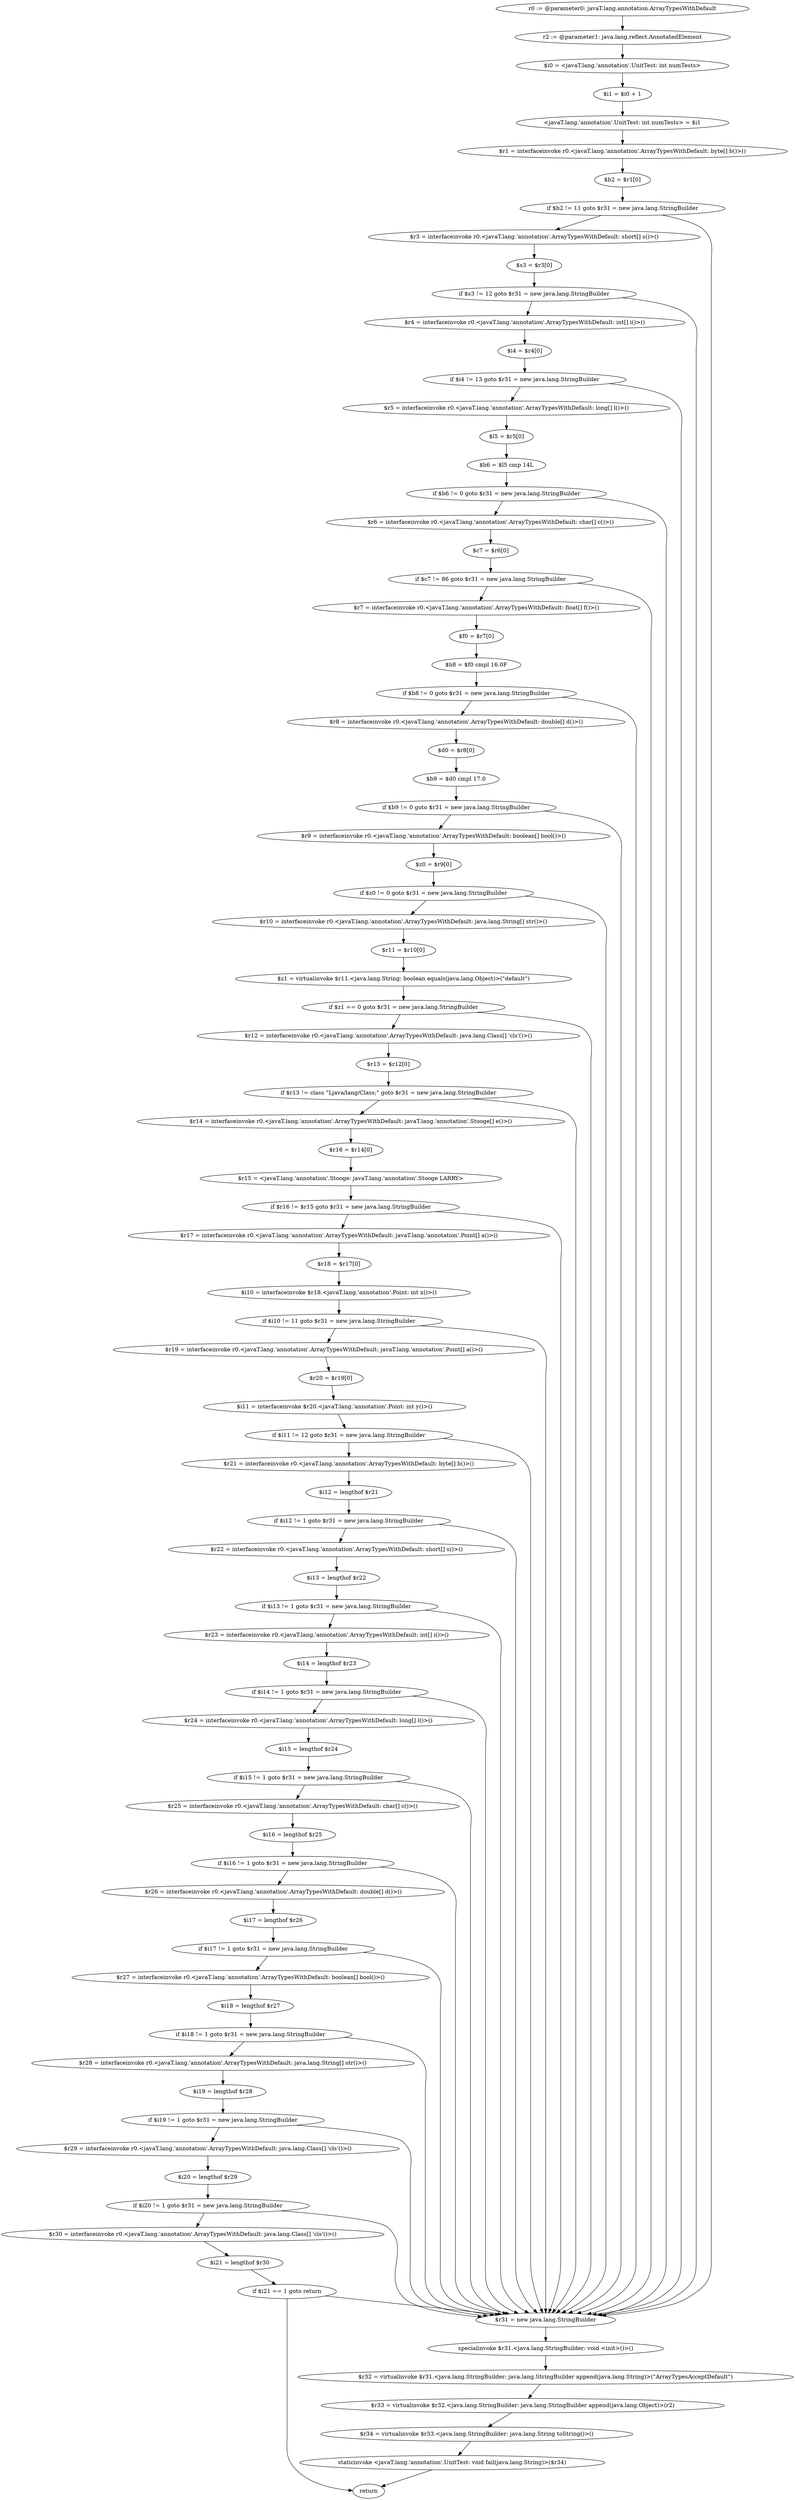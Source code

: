 digraph "unitGraph" {
    "r0 := @parameter0: javaT.lang.annotation.ArrayTypesWithDefault"
    "r2 := @parameter1: java.lang.reflect.AnnotatedElement"
    "$i0 = <javaT.lang.'annotation'.UnitTest: int numTests>"
    "$i1 = $i0 + 1"
    "<javaT.lang.'annotation'.UnitTest: int numTests> = $i1"
    "$r1 = interfaceinvoke r0.<javaT.lang.'annotation'.ArrayTypesWithDefault: byte[] b()>()"
    "$b2 = $r1[0]"
    "if $b2 != 11 goto $r31 = new java.lang.StringBuilder"
    "$r3 = interfaceinvoke r0.<javaT.lang.'annotation'.ArrayTypesWithDefault: short[] s()>()"
    "$s3 = $r3[0]"
    "if $s3 != 12 goto $r31 = new java.lang.StringBuilder"
    "$r4 = interfaceinvoke r0.<javaT.lang.'annotation'.ArrayTypesWithDefault: int[] i()>()"
    "$i4 = $r4[0]"
    "if $i4 != 13 goto $r31 = new java.lang.StringBuilder"
    "$r5 = interfaceinvoke r0.<javaT.lang.'annotation'.ArrayTypesWithDefault: long[] l()>()"
    "$l5 = $r5[0]"
    "$b6 = $l5 cmp 14L"
    "if $b6 != 0 goto $r31 = new java.lang.StringBuilder"
    "$r6 = interfaceinvoke r0.<javaT.lang.'annotation'.ArrayTypesWithDefault: char[] c()>()"
    "$c7 = $r6[0]"
    "if $c7 != 86 goto $r31 = new java.lang.StringBuilder"
    "$r7 = interfaceinvoke r0.<javaT.lang.'annotation'.ArrayTypesWithDefault: float[] f()>()"
    "$f0 = $r7[0]"
    "$b8 = $f0 cmpl 16.0F"
    "if $b8 != 0 goto $r31 = new java.lang.StringBuilder"
    "$r8 = interfaceinvoke r0.<javaT.lang.'annotation'.ArrayTypesWithDefault: double[] d()>()"
    "$d0 = $r8[0]"
    "$b9 = $d0 cmpl 17.0"
    "if $b9 != 0 goto $r31 = new java.lang.StringBuilder"
    "$r9 = interfaceinvoke r0.<javaT.lang.'annotation'.ArrayTypesWithDefault: boolean[] bool()>()"
    "$z0 = $r9[0]"
    "if $z0 != 0 goto $r31 = new java.lang.StringBuilder"
    "$r10 = interfaceinvoke r0.<javaT.lang.'annotation'.ArrayTypesWithDefault: java.lang.String[] str()>()"
    "$r11 = $r10[0]"
    "$z1 = virtualinvoke $r11.<java.lang.String: boolean equals(java.lang.Object)>(\"default\")"
    "if $z1 == 0 goto $r31 = new java.lang.StringBuilder"
    "$r12 = interfaceinvoke r0.<javaT.lang.'annotation'.ArrayTypesWithDefault: java.lang.Class[] 'cls'()>()"
    "$r13 = $r12[0]"
    "if $r13 != class \"Ljava/lang/Class;\" goto $r31 = new java.lang.StringBuilder"
    "$r14 = interfaceinvoke r0.<javaT.lang.'annotation'.ArrayTypesWithDefault: javaT.lang.'annotation'.Stooge[] e()>()"
    "$r16 = $r14[0]"
    "$r15 = <javaT.lang.'annotation'.Stooge: javaT.lang.'annotation'.Stooge LARRY>"
    "if $r16 != $r15 goto $r31 = new java.lang.StringBuilder"
    "$r17 = interfaceinvoke r0.<javaT.lang.'annotation'.ArrayTypesWithDefault: javaT.lang.'annotation'.Point[] a()>()"
    "$r18 = $r17[0]"
    "$i10 = interfaceinvoke $r18.<javaT.lang.'annotation'.Point: int x()>()"
    "if $i10 != 11 goto $r31 = new java.lang.StringBuilder"
    "$r19 = interfaceinvoke r0.<javaT.lang.'annotation'.ArrayTypesWithDefault: javaT.lang.'annotation'.Point[] a()>()"
    "$r20 = $r19[0]"
    "$i11 = interfaceinvoke $r20.<javaT.lang.'annotation'.Point: int y()>()"
    "if $i11 != 12 goto $r31 = new java.lang.StringBuilder"
    "$r21 = interfaceinvoke r0.<javaT.lang.'annotation'.ArrayTypesWithDefault: byte[] b()>()"
    "$i12 = lengthof $r21"
    "if $i12 != 1 goto $r31 = new java.lang.StringBuilder"
    "$r22 = interfaceinvoke r0.<javaT.lang.'annotation'.ArrayTypesWithDefault: short[] s()>()"
    "$i13 = lengthof $r22"
    "if $i13 != 1 goto $r31 = new java.lang.StringBuilder"
    "$r23 = interfaceinvoke r0.<javaT.lang.'annotation'.ArrayTypesWithDefault: int[] i()>()"
    "$i14 = lengthof $r23"
    "if $i14 != 1 goto $r31 = new java.lang.StringBuilder"
    "$r24 = interfaceinvoke r0.<javaT.lang.'annotation'.ArrayTypesWithDefault: long[] l()>()"
    "$i15 = lengthof $r24"
    "if $i15 != 1 goto $r31 = new java.lang.StringBuilder"
    "$r25 = interfaceinvoke r0.<javaT.lang.'annotation'.ArrayTypesWithDefault: char[] c()>()"
    "$i16 = lengthof $r25"
    "if $i16 != 1 goto $r31 = new java.lang.StringBuilder"
    "$r26 = interfaceinvoke r0.<javaT.lang.'annotation'.ArrayTypesWithDefault: double[] d()>()"
    "$i17 = lengthof $r26"
    "if $i17 != 1 goto $r31 = new java.lang.StringBuilder"
    "$r27 = interfaceinvoke r0.<javaT.lang.'annotation'.ArrayTypesWithDefault: boolean[] bool()>()"
    "$i18 = lengthof $r27"
    "if $i18 != 1 goto $r31 = new java.lang.StringBuilder"
    "$r28 = interfaceinvoke r0.<javaT.lang.'annotation'.ArrayTypesWithDefault: java.lang.String[] str()>()"
    "$i19 = lengthof $r28"
    "if $i19 != 1 goto $r31 = new java.lang.StringBuilder"
    "$r29 = interfaceinvoke r0.<javaT.lang.'annotation'.ArrayTypesWithDefault: java.lang.Class[] 'cls'()>()"
    "$i20 = lengthof $r29"
    "if $i20 != 1 goto $r31 = new java.lang.StringBuilder"
    "$r30 = interfaceinvoke r0.<javaT.lang.'annotation'.ArrayTypesWithDefault: java.lang.Class[] 'cls'()>()"
    "$i21 = lengthof $r30"
    "if $i21 == 1 goto return"
    "$r31 = new java.lang.StringBuilder"
    "specialinvoke $r31.<java.lang.StringBuilder: void <init>()>()"
    "$r32 = virtualinvoke $r31.<java.lang.StringBuilder: java.lang.StringBuilder append(java.lang.String)>(\"ArrayTypesAcceptDefault\")"
    "$r33 = virtualinvoke $r32.<java.lang.StringBuilder: java.lang.StringBuilder append(java.lang.Object)>(r2)"
    "$r34 = virtualinvoke $r33.<java.lang.StringBuilder: java.lang.String toString()>()"
    "staticinvoke <javaT.lang.'annotation'.UnitTest: void fail(java.lang.String)>($r34)"
    "return"
    "r0 := @parameter0: javaT.lang.annotation.ArrayTypesWithDefault"->"r2 := @parameter1: java.lang.reflect.AnnotatedElement";
    "r2 := @parameter1: java.lang.reflect.AnnotatedElement"->"$i0 = <javaT.lang.'annotation'.UnitTest: int numTests>";
    "$i0 = <javaT.lang.'annotation'.UnitTest: int numTests>"->"$i1 = $i0 + 1";
    "$i1 = $i0 + 1"->"<javaT.lang.'annotation'.UnitTest: int numTests> = $i1";
    "<javaT.lang.'annotation'.UnitTest: int numTests> = $i1"->"$r1 = interfaceinvoke r0.<javaT.lang.'annotation'.ArrayTypesWithDefault: byte[] b()>()";
    "$r1 = interfaceinvoke r0.<javaT.lang.'annotation'.ArrayTypesWithDefault: byte[] b()>()"->"$b2 = $r1[0]";
    "$b2 = $r1[0]"->"if $b2 != 11 goto $r31 = new java.lang.StringBuilder";
    "if $b2 != 11 goto $r31 = new java.lang.StringBuilder"->"$r3 = interfaceinvoke r0.<javaT.lang.'annotation'.ArrayTypesWithDefault: short[] s()>()";
    "if $b2 != 11 goto $r31 = new java.lang.StringBuilder"->"$r31 = new java.lang.StringBuilder";
    "$r3 = interfaceinvoke r0.<javaT.lang.'annotation'.ArrayTypesWithDefault: short[] s()>()"->"$s3 = $r3[0]";
    "$s3 = $r3[0]"->"if $s3 != 12 goto $r31 = new java.lang.StringBuilder";
    "if $s3 != 12 goto $r31 = new java.lang.StringBuilder"->"$r4 = interfaceinvoke r0.<javaT.lang.'annotation'.ArrayTypesWithDefault: int[] i()>()";
    "if $s3 != 12 goto $r31 = new java.lang.StringBuilder"->"$r31 = new java.lang.StringBuilder";
    "$r4 = interfaceinvoke r0.<javaT.lang.'annotation'.ArrayTypesWithDefault: int[] i()>()"->"$i4 = $r4[0]";
    "$i4 = $r4[0]"->"if $i4 != 13 goto $r31 = new java.lang.StringBuilder";
    "if $i4 != 13 goto $r31 = new java.lang.StringBuilder"->"$r5 = interfaceinvoke r0.<javaT.lang.'annotation'.ArrayTypesWithDefault: long[] l()>()";
    "if $i4 != 13 goto $r31 = new java.lang.StringBuilder"->"$r31 = new java.lang.StringBuilder";
    "$r5 = interfaceinvoke r0.<javaT.lang.'annotation'.ArrayTypesWithDefault: long[] l()>()"->"$l5 = $r5[0]";
    "$l5 = $r5[0]"->"$b6 = $l5 cmp 14L";
    "$b6 = $l5 cmp 14L"->"if $b6 != 0 goto $r31 = new java.lang.StringBuilder";
    "if $b6 != 0 goto $r31 = new java.lang.StringBuilder"->"$r6 = interfaceinvoke r0.<javaT.lang.'annotation'.ArrayTypesWithDefault: char[] c()>()";
    "if $b6 != 0 goto $r31 = new java.lang.StringBuilder"->"$r31 = new java.lang.StringBuilder";
    "$r6 = interfaceinvoke r0.<javaT.lang.'annotation'.ArrayTypesWithDefault: char[] c()>()"->"$c7 = $r6[0]";
    "$c7 = $r6[0]"->"if $c7 != 86 goto $r31 = new java.lang.StringBuilder";
    "if $c7 != 86 goto $r31 = new java.lang.StringBuilder"->"$r7 = interfaceinvoke r0.<javaT.lang.'annotation'.ArrayTypesWithDefault: float[] f()>()";
    "if $c7 != 86 goto $r31 = new java.lang.StringBuilder"->"$r31 = new java.lang.StringBuilder";
    "$r7 = interfaceinvoke r0.<javaT.lang.'annotation'.ArrayTypesWithDefault: float[] f()>()"->"$f0 = $r7[0]";
    "$f0 = $r7[0]"->"$b8 = $f0 cmpl 16.0F";
    "$b8 = $f0 cmpl 16.0F"->"if $b8 != 0 goto $r31 = new java.lang.StringBuilder";
    "if $b8 != 0 goto $r31 = new java.lang.StringBuilder"->"$r8 = interfaceinvoke r0.<javaT.lang.'annotation'.ArrayTypesWithDefault: double[] d()>()";
    "if $b8 != 0 goto $r31 = new java.lang.StringBuilder"->"$r31 = new java.lang.StringBuilder";
    "$r8 = interfaceinvoke r0.<javaT.lang.'annotation'.ArrayTypesWithDefault: double[] d()>()"->"$d0 = $r8[0]";
    "$d0 = $r8[0]"->"$b9 = $d0 cmpl 17.0";
    "$b9 = $d0 cmpl 17.0"->"if $b9 != 0 goto $r31 = new java.lang.StringBuilder";
    "if $b9 != 0 goto $r31 = new java.lang.StringBuilder"->"$r9 = interfaceinvoke r0.<javaT.lang.'annotation'.ArrayTypesWithDefault: boolean[] bool()>()";
    "if $b9 != 0 goto $r31 = new java.lang.StringBuilder"->"$r31 = new java.lang.StringBuilder";
    "$r9 = interfaceinvoke r0.<javaT.lang.'annotation'.ArrayTypesWithDefault: boolean[] bool()>()"->"$z0 = $r9[0]";
    "$z0 = $r9[0]"->"if $z0 != 0 goto $r31 = new java.lang.StringBuilder";
    "if $z0 != 0 goto $r31 = new java.lang.StringBuilder"->"$r10 = interfaceinvoke r0.<javaT.lang.'annotation'.ArrayTypesWithDefault: java.lang.String[] str()>()";
    "if $z0 != 0 goto $r31 = new java.lang.StringBuilder"->"$r31 = new java.lang.StringBuilder";
    "$r10 = interfaceinvoke r0.<javaT.lang.'annotation'.ArrayTypesWithDefault: java.lang.String[] str()>()"->"$r11 = $r10[0]";
    "$r11 = $r10[0]"->"$z1 = virtualinvoke $r11.<java.lang.String: boolean equals(java.lang.Object)>(\"default\")";
    "$z1 = virtualinvoke $r11.<java.lang.String: boolean equals(java.lang.Object)>(\"default\")"->"if $z1 == 0 goto $r31 = new java.lang.StringBuilder";
    "if $z1 == 0 goto $r31 = new java.lang.StringBuilder"->"$r12 = interfaceinvoke r0.<javaT.lang.'annotation'.ArrayTypesWithDefault: java.lang.Class[] 'cls'()>()";
    "if $z1 == 0 goto $r31 = new java.lang.StringBuilder"->"$r31 = new java.lang.StringBuilder";
    "$r12 = interfaceinvoke r0.<javaT.lang.'annotation'.ArrayTypesWithDefault: java.lang.Class[] 'cls'()>()"->"$r13 = $r12[0]";
    "$r13 = $r12[0]"->"if $r13 != class \"Ljava/lang/Class;\" goto $r31 = new java.lang.StringBuilder";
    "if $r13 != class \"Ljava/lang/Class;\" goto $r31 = new java.lang.StringBuilder"->"$r14 = interfaceinvoke r0.<javaT.lang.'annotation'.ArrayTypesWithDefault: javaT.lang.'annotation'.Stooge[] e()>()";
    "if $r13 != class \"Ljava/lang/Class;\" goto $r31 = new java.lang.StringBuilder"->"$r31 = new java.lang.StringBuilder";
    "$r14 = interfaceinvoke r0.<javaT.lang.'annotation'.ArrayTypesWithDefault: javaT.lang.'annotation'.Stooge[] e()>()"->"$r16 = $r14[0]";
    "$r16 = $r14[0]"->"$r15 = <javaT.lang.'annotation'.Stooge: javaT.lang.'annotation'.Stooge LARRY>";
    "$r15 = <javaT.lang.'annotation'.Stooge: javaT.lang.'annotation'.Stooge LARRY>"->"if $r16 != $r15 goto $r31 = new java.lang.StringBuilder";
    "if $r16 != $r15 goto $r31 = new java.lang.StringBuilder"->"$r17 = interfaceinvoke r0.<javaT.lang.'annotation'.ArrayTypesWithDefault: javaT.lang.'annotation'.Point[] a()>()";
    "if $r16 != $r15 goto $r31 = new java.lang.StringBuilder"->"$r31 = new java.lang.StringBuilder";
    "$r17 = interfaceinvoke r0.<javaT.lang.'annotation'.ArrayTypesWithDefault: javaT.lang.'annotation'.Point[] a()>()"->"$r18 = $r17[0]";
    "$r18 = $r17[0]"->"$i10 = interfaceinvoke $r18.<javaT.lang.'annotation'.Point: int x()>()";
    "$i10 = interfaceinvoke $r18.<javaT.lang.'annotation'.Point: int x()>()"->"if $i10 != 11 goto $r31 = new java.lang.StringBuilder";
    "if $i10 != 11 goto $r31 = new java.lang.StringBuilder"->"$r19 = interfaceinvoke r0.<javaT.lang.'annotation'.ArrayTypesWithDefault: javaT.lang.'annotation'.Point[] a()>()";
    "if $i10 != 11 goto $r31 = new java.lang.StringBuilder"->"$r31 = new java.lang.StringBuilder";
    "$r19 = interfaceinvoke r0.<javaT.lang.'annotation'.ArrayTypesWithDefault: javaT.lang.'annotation'.Point[] a()>()"->"$r20 = $r19[0]";
    "$r20 = $r19[0]"->"$i11 = interfaceinvoke $r20.<javaT.lang.'annotation'.Point: int y()>()";
    "$i11 = interfaceinvoke $r20.<javaT.lang.'annotation'.Point: int y()>()"->"if $i11 != 12 goto $r31 = new java.lang.StringBuilder";
    "if $i11 != 12 goto $r31 = new java.lang.StringBuilder"->"$r21 = interfaceinvoke r0.<javaT.lang.'annotation'.ArrayTypesWithDefault: byte[] b()>()";
    "if $i11 != 12 goto $r31 = new java.lang.StringBuilder"->"$r31 = new java.lang.StringBuilder";
    "$r21 = interfaceinvoke r0.<javaT.lang.'annotation'.ArrayTypesWithDefault: byte[] b()>()"->"$i12 = lengthof $r21";
    "$i12 = lengthof $r21"->"if $i12 != 1 goto $r31 = new java.lang.StringBuilder";
    "if $i12 != 1 goto $r31 = new java.lang.StringBuilder"->"$r22 = interfaceinvoke r0.<javaT.lang.'annotation'.ArrayTypesWithDefault: short[] s()>()";
    "if $i12 != 1 goto $r31 = new java.lang.StringBuilder"->"$r31 = new java.lang.StringBuilder";
    "$r22 = interfaceinvoke r0.<javaT.lang.'annotation'.ArrayTypesWithDefault: short[] s()>()"->"$i13 = lengthof $r22";
    "$i13 = lengthof $r22"->"if $i13 != 1 goto $r31 = new java.lang.StringBuilder";
    "if $i13 != 1 goto $r31 = new java.lang.StringBuilder"->"$r23 = interfaceinvoke r0.<javaT.lang.'annotation'.ArrayTypesWithDefault: int[] i()>()";
    "if $i13 != 1 goto $r31 = new java.lang.StringBuilder"->"$r31 = new java.lang.StringBuilder";
    "$r23 = interfaceinvoke r0.<javaT.lang.'annotation'.ArrayTypesWithDefault: int[] i()>()"->"$i14 = lengthof $r23";
    "$i14 = lengthof $r23"->"if $i14 != 1 goto $r31 = new java.lang.StringBuilder";
    "if $i14 != 1 goto $r31 = new java.lang.StringBuilder"->"$r24 = interfaceinvoke r0.<javaT.lang.'annotation'.ArrayTypesWithDefault: long[] l()>()";
    "if $i14 != 1 goto $r31 = new java.lang.StringBuilder"->"$r31 = new java.lang.StringBuilder";
    "$r24 = interfaceinvoke r0.<javaT.lang.'annotation'.ArrayTypesWithDefault: long[] l()>()"->"$i15 = lengthof $r24";
    "$i15 = lengthof $r24"->"if $i15 != 1 goto $r31 = new java.lang.StringBuilder";
    "if $i15 != 1 goto $r31 = new java.lang.StringBuilder"->"$r25 = interfaceinvoke r0.<javaT.lang.'annotation'.ArrayTypesWithDefault: char[] c()>()";
    "if $i15 != 1 goto $r31 = new java.lang.StringBuilder"->"$r31 = new java.lang.StringBuilder";
    "$r25 = interfaceinvoke r0.<javaT.lang.'annotation'.ArrayTypesWithDefault: char[] c()>()"->"$i16 = lengthof $r25";
    "$i16 = lengthof $r25"->"if $i16 != 1 goto $r31 = new java.lang.StringBuilder";
    "if $i16 != 1 goto $r31 = new java.lang.StringBuilder"->"$r26 = interfaceinvoke r0.<javaT.lang.'annotation'.ArrayTypesWithDefault: double[] d()>()";
    "if $i16 != 1 goto $r31 = new java.lang.StringBuilder"->"$r31 = new java.lang.StringBuilder";
    "$r26 = interfaceinvoke r0.<javaT.lang.'annotation'.ArrayTypesWithDefault: double[] d()>()"->"$i17 = lengthof $r26";
    "$i17 = lengthof $r26"->"if $i17 != 1 goto $r31 = new java.lang.StringBuilder";
    "if $i17 != 1 goto $r31 = new java.lang.StringBuilder"->"$r27 = interfaceinvoke r0.<javaT.lang.'annotation'.ArrayTypesWithDefault: boolean[] bool()>()";
    "if $i17 != 1 goto $r31 = new java.lang.StringBuilder"->"$r31 = new java.lang.StringBuilder";
    "$r27 = interfaceinvoke r0.<javaT.lang.'annotation'.ArrayTypesWithDefault: boolean[] bool()>()"->"$i18 = lengthof $r27";
    "$i18 = lengthof $r27"->"if $i18 != 1 goto $r31 = new java.lang.StringBuilder";
    "if $i18 != 1 goto $r31 = new java.lang.StringBuilder"->"$r28 = interfaceinvoke r0.<javaT.lang.'annotation'.ArrayTypesWithDefault: java.lang.String[] str()>()";
    "if $i18 != 1 goto $r31 = new java.lang.StringBuilder"->"$r31 = new java.lang.StringBuilder";
    "$r28 = interfaceinvoke r0.<javaT.lang.'annotation'.ArrayTypesWithDefault: java.lang.String[] str()>()"->"$i19 = lengthof $r28";
    "$i19 = lengthof $r28"->"if $i19 != 1 goto $r31 = new java.lang.StringBuilder";
    "if $i19 != 1 goto $r31 = new java.lang.StringBuilder"->"$r29 = interfaceinvoke r0.<javaT.lang.'annotation'.ArrayTypesWithDefault: java.lang.Class[] 'cls'()>()";
    "if $i19 != 1 goto $r31 = new java.lang.StringBuilder"->"$r31 = new java.lang.StringBuilder";
    "$r29 = interfaceinvoke r0.<javaT.lang.'annotation'.ArrayTypesWithDefault: java.lang.Class[] 'cls'()>()"->"$i20 = lengthof $r29";
    "$i20 = lengthof $r29"->"if $i20 != 1 goto $r31 = new java.lang.StringBuilder";
    "if $i20 != 1 goto $r31 = new java.lang.StringBuilder"->"$r30 = interfaceinvoke r0.<javaT.lang.'annotation'.ArrayTypesWithDefault: java.lang.Class[] 'cls'()>()";
    "if $i20 != 1 goto $r31 = new java.lang.StringBuilder"->"$r31 = new java.lang.StringBuilder";
    "$r30 = interfaceinvoke r0.<javaT.lang.'annotation'.ArrayTypesWithDefault: java.lang.Class[] 'cls'()>()"->"$i21 = lengthof $r30";
    "$i21 = lengthof $r30"->"if $i21 == 1 goto return";
    "if $i21 == 1 goto return"->"$r31 = new java.lang.StringBuilder";
    "if $i21 == 1 goto return"->"return";
    "$r31 = new java.lang.StringBuilder"->"specialinvoke $r31.<java.lang.StringBuilder: void <init>()>()";
    "specialinvoke $r31.<java.lang.StringBuilder: void <init>()>()"->"$r32 = virtualinvoke $r31.<java.lang.StringBuilder: java.lang.StringBuilder append(java.lang.String)>(\"ArrayTypesAcceptDefault\")";
    "$r32 = virtualinvoke $r31.<java.lang.StringBuilder: java.lang.StringBuilder append(java.lang.String)>(\"ArrayTypesAcceptDefault\")"->"$r33 = virtualinvoke $r32.<java.lang.StringBuilder: java.lang.StringBuilder append(java.lang.Object)>(r2)";
    "$r33 = virtualinvoke $r32.<java.lang.StringBuilder: java.lang.StringBuilder append(java.lang.Object)>(r2)"->"$r34 = virtualinvoke $r33.<java.lang.StringBuilder: java.lang.String toString()>()";
    "$r34 = virtualinvoke $r33.<java.lang.StringBuilder: java.lang.String toString()>()"->"staticinvoke <javaT.lang.'annotation'.UnitTest: void fail(java.lang.String)>($r34)";
    "staticinvoke <javaT.lang.'annotation'.UnitTest: void fail(java.lang.String)>($r34)"->"return";
}
